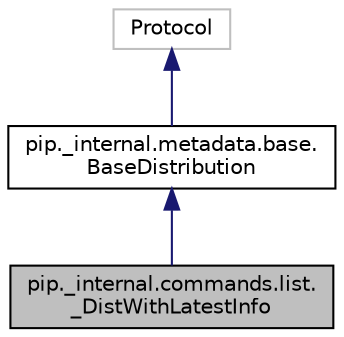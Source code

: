 digraph "pip._internal.commands.list._DistWithLatestInfo"
{
 // LATEX_PDF_SIZE
  edge [fontname="Helvetica",fontsize="10",labelfontname="Helvetica",labelfontsize="10"];
  node [fontname="Helvetica",fontsize="10",shape=record];
  Node1 [label="pip._internal.commands.list.\l_DistWithLatestInfo",height=0.2,width=0.4,color="black", fillcolor="grey75", style="filled", fontcolor="black",tooltip=" "];
  Node2 -> Node1 [dir="back",color="midnightblue",fontsize="10",style="solid"];
  Node2 [label="pip._internal.metadata.base.\lBaseDistribution",height=0.2,width=0.4,color="black", fillcolor="white", style="filled",URL="$classpip_1_1__internal_1_1metadata_1_1base_1_1_base_distribution.html",tooltip=" "];
  Node3 -> Node2 [dir="back",color="midnightblue",fontsize="10",style="solid"];
  Node3 [label="Protocol",height=0.2,width=0.4,color="grey75", fillcolor="white", style="filled",tooltip=" "];
}
